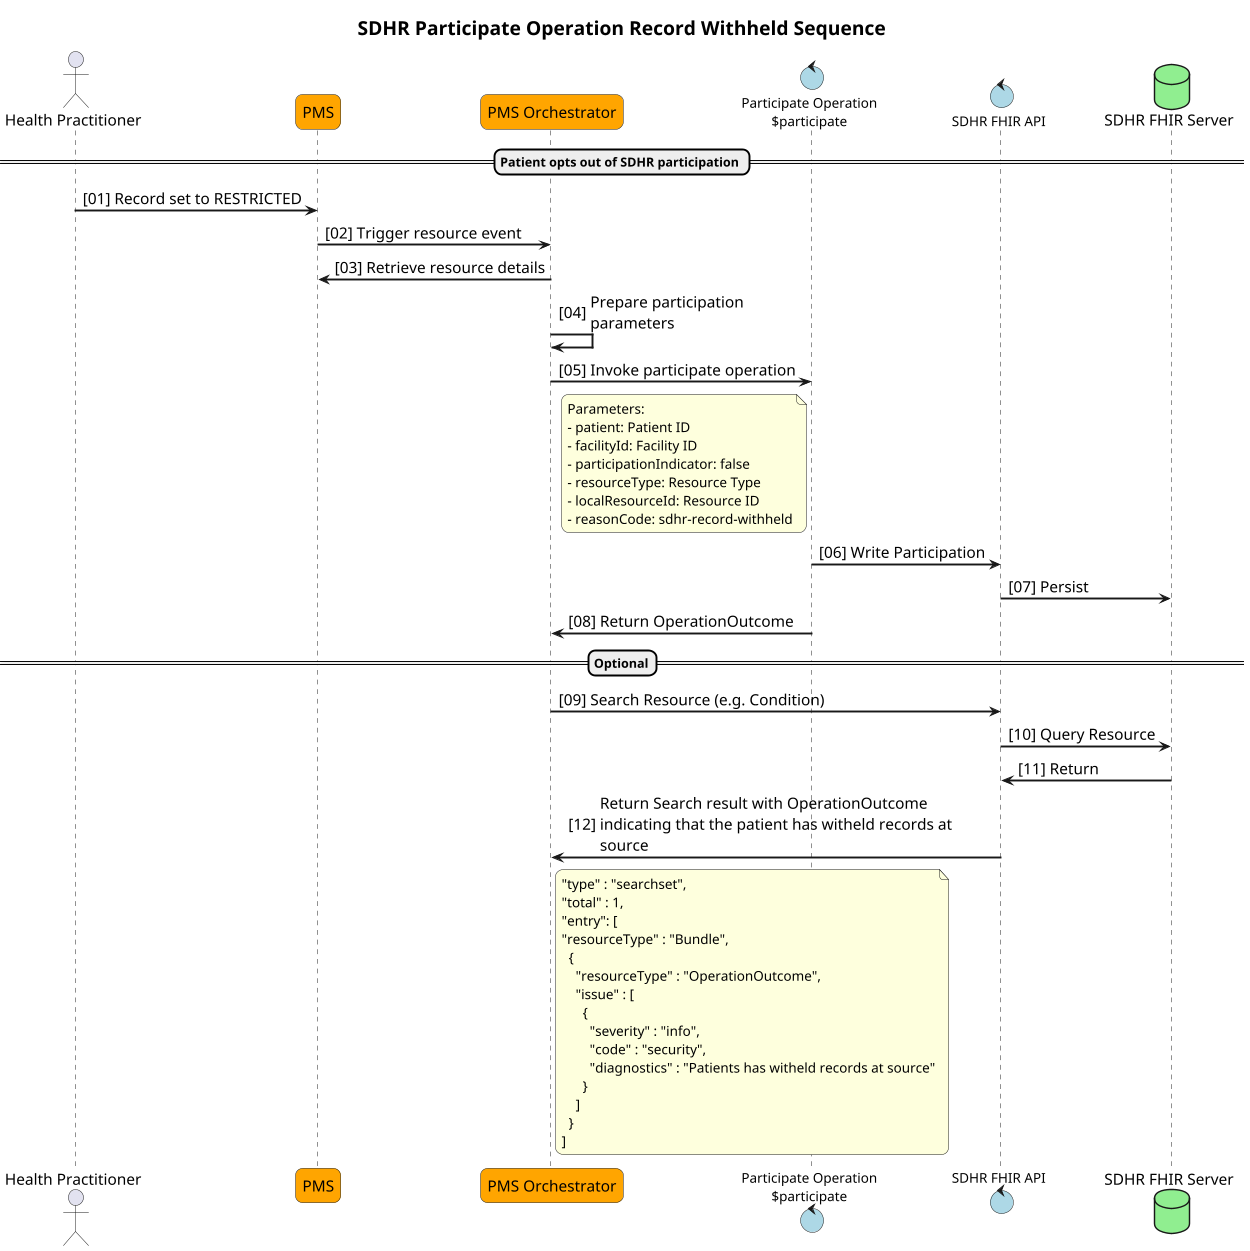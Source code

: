 @startuml

title SDHR Participate Operation Record Withheld Sequence

autonumber "<color:Black>[00]"

skinparam ActorFontSize 16
skinparam ArrowFontSize 12
skinparam ArrowFontSize 16
skinparam BoxPadding 5
skinparam DatabaseFontSize 16
skinparam dpi 400
skinparam EntityFontSize 16
skinparam MaxMessageSize 375
skinparam NoteFontSize 14
skinparam ParticipantFontSize 16
skinparam ParticipantPadding 5
skinparam responseMessageBelowArrow true
skinparam roundcorner 15
skinparam sequenceArrowThickness 2
skinparam SequenceBoxFontSize 16
skinparam sequencegroupfontsize 14
skinparam SequenceMessageAlignment left
skinparam sequenceStyle uml2
skinparam TitleFontSize 20
' semi-transparent sequence groups!
' see https://sarafian.github.io/tips/2021/03/11/plantuml-tips-tricks-1.html#:~:text=responseMessageBelowArrow-,Semi,-transparent%20group%20backgrounds
skinparam SequenceGroupBodyBackgroundColor #EEEEFF50

scale max 400 width
scale 300*500

actor "Health Practitioner" as USER
participant "PMS" as APIC #Orange
participant "PMS Orchestrator" as ORCHESTRATOR #Orange
control "Participate Operation\n$participate" as PARTICIPATE #LightBlue
control "SDHR FHIR API" as FHIRAPI #LightBlue
database "SDHR FHIR Server" as SDHR #LightGreen

== Patient opts out of SDHR participation ==
USER -> APIC : Record set to RESTRICTED
APIC -> ORCHESTRATOR : Trigger resource event
ORCHESTRATOR -> APIC : Retrieve resource details
ORCHESTRATOR -> ORCHESTRATOR : Prepare participation\nparameters
ORCHESTRATOR -> PARTICIPATE : Invoke participate operation
note left of PARTICIPATE
  Parameters:
  - patient: Patient ID
  - facilityId: Facility ID
  - participationIndicator: false
  - resourceType: Resource Type
  - localResourceId: Resource ID
  - reasonCode: sdhr-record-withheld
end note
PARTICIPATE -> FHIRAPI : Write Participation
FHIRAPI -> SDHR : Persist
PARTICIPATE -> ORCHESTRATOR : Return OperationOutcome

==Optional==
ORCHESTRATOR -> FHIRAPI : Search Resource (e.g. Condition)
FHIRAPI -> SDHR : Query Resource
SDHR -> FHIRAPI : Return
FHIRAPI -> ORCHESTRATOR : Return Search result with OperationOutcome\nindicating that the patient has witheld records at source
note right of ORCHESTRATOR
  "type" : "searchset",
  "total" : 1,
  "entry": [
  "resourceType" : "Bundle",
    {
      "resourceType" : "OperationOutcome",
      "issue" : [
        {
          "severity" : "info",
          "code" : "security",
          "diagnostics" : "Patients has witheld records at source"
        }
      ]
    }
  ]
end note

@enduml